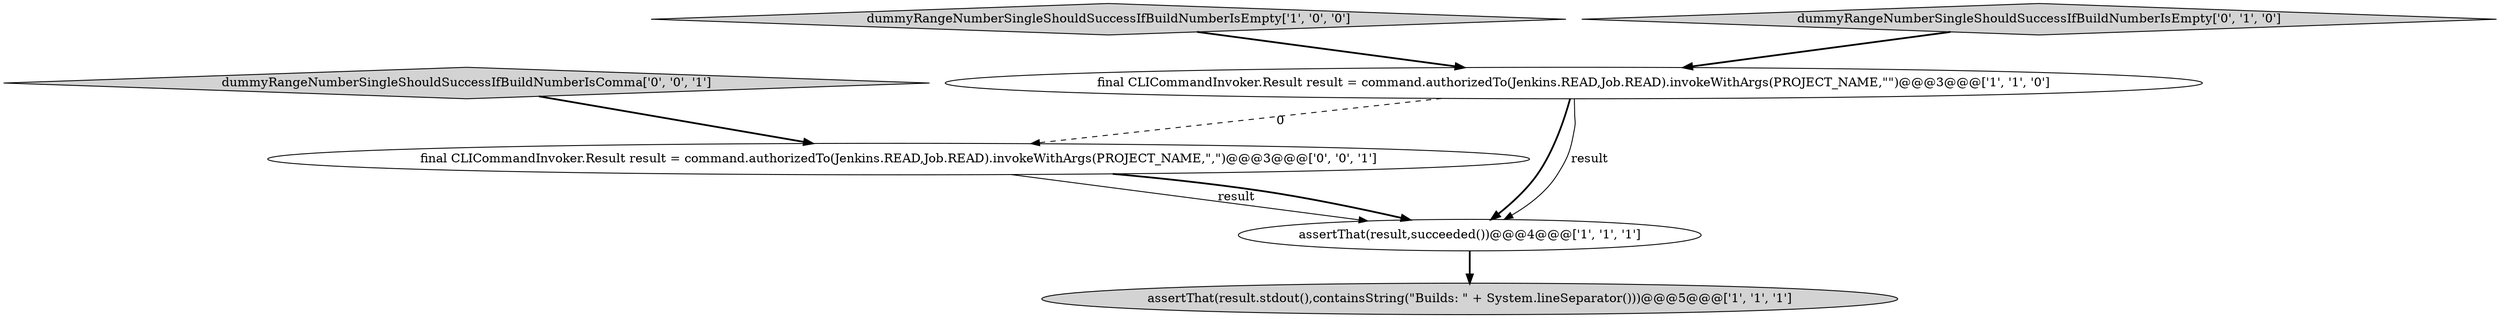 digraph {
3 [style = filled, label = "assertThat(result.stdout(),containsString(\"Builds: \" + System.lineSeparator()))@@@5@@@['1', '1', '1']", fillcolor = lightgray, shape = ellipse image = "AAA0AAABBB1BBB"];
6 [style = filled, label = "final CLICommandInvoker.Result result = command.authorizedTo(Jenkins.READ,Job.READ).invokeWithArgs(PROJECT_NAME,\",\")@@@3@@@['0', '0', '1']", fillcolor = white, shape = ellipse image = "AAA0AAABBB3BBB"];
1 [style = filled, label = "dummyRangeNumberSingleShouldSuccessIfBuildNumberIsEmpty['1', '0', '0']", fillcolor = lightgray, shape = diamond image = "AAA0AAABBB1BBB"];
4 [style = filled, label = "dummyRangeNumberSingleShouldSuccessIfBuildNumberIsEmpty['0', '1', '0']", fillcolor = lightgray, shape = diamond image = "AAA0AAABBB2BBB"];
5 [style = filled, label = "dummyRangeNumberSingleShouldSuccessIfBuildNumberIsComma['0', '0', '1']", fillcolor = lightgray, shape = diamond image = "AAA0AAABBB3BBB"];
2 [style = filled, label = "final CLICommandInvoker.Result result = command.authorizedTo(Jenkins.READ,Job.READ).invokeWithArgs(PROJECT_NAME,\"\")@@@3@@@['1', '1', '0']", fillcolor = white, shape = ellipse image = "AAA0AAABBB1BBB"];
0 [style = filled, label = "assertThat(result,succeeded())@@@4@@@['1', '1', '1']", fillcolor = white, shape = ellipse image = "AAA0AAABBB1BBB"];
6->0 [style = solid, label="result"];
0->3 [style = bold, label=""];
1->2 [style = bold, label=""];
2->0 [style = bold, label=""];
6->0 [style = bold, label=""];
2->0 [style = solid, label="result"];
4->2 [style = bold, label=""];
5->6 [style = bold, label=""];
2->6 [style = dashed, label="0"];
}
